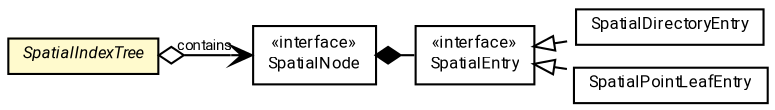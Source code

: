 #!/usr/local/bin/dot
#
# Class diagram 
# Generated by UMLGraph version R5_7_2-60-g0e99a6 (http://www.spinellis.gr/umlgraph/)
#

digraph G {
	graph [fontnames="svg"]
	edge [fontname="Roboto",fontsize=7,labelfontname="Roboto",labelfontsize=7,color="black"];
	node [fontname="Roboto",fontcolor="black",fontsize=8,shape=plaintext,margin=0,width=0,height=0];
	nodesep=0.15;
	ranksep=0.25;
	rankdir=LR;
	// de.lmu.ifi.dbs.elki.index.tree.spatial.SpatialDirectoryEntry
	c664278 [label=<<table title="de.lmu.ifi.dbs.elki.index.tree.spatial.SpatialDirectoryEntry" border="0" cellborder="1" cellspacing="0" cellpadding="2" href="SpatialDirectoryEntry.html" target="_parent">
		<tr><td><table border="0" cellspacing="0" cellpadding="1">
		<tr><td align="center" balign="center"> <font face="Roboto">SpatialDirectoryEntry</font> </td></tr>
		</table></td></tr>
		</table>>, URL="SpatialDirectoryEntry.html"];
	// de.lmu.ifi.dbs.elki.index.tree.spatial.SpatialPointLeafEntry
	c664279 [label=<<table title="de.lmu.ifi.dbs.elki.index.tree.spatial.SpatialPointLeafEntry" border="0" cellborder="1" cellspacing="0" cellpadding="2" href="SpatialPointLeafEntry.html" target="_parent">
		<tr><td><table border="0" cellspacing="0" cellpadding="1">
		<tr><td align="center" balign="center"> <font face="Roboto">SpatialPointLeafEntry</font> </td></tr>
		</table></td></tr>
		</table>>, URL="SpatialPointLeafEntry.html"];
	// de.lmu.ifi.dbs.elki.index.tree.spatial.SpatialIndexTree<N extends de.lmu.ifi.dbs.elki.index.tree.spatial.SpatialNode<N, E>, E extends de.lmu.ifi.dbs.elki.index.tree.spatial.SpatialEntry>
	c664372 [label=<<table title="de.lmu.ifi.dbs.elki.index.tree.spatial.SpatialIndexTree" border="0" cellborder="1" cellspacing="0" cellpadding="2" bgcolor="LemonChiffon" href="SpatialIndexTree.html" target="_parent">
		<tr><td><table border="0" cellspacing="0" cellpadding="1">
		<tr><td align="center" balign="center"> <font face="Roboto"><i>SpatialIndexTree</i></font> </td></tr>
		</table></td></tr>
		</table>>, URL="SpatialIndexTree.html"];
	// de.lmu.ifi.dbs.elki.index.tree.spatial.SpatialNode<N extends de.lmu.ifi.dbs.elki.index.tree.spatial.SpatialNode<N, E>, E extends de.lmu.ifi.dbs.elki.index.tree.spatial.SpatialEntry>
	c664373 [label=<<table title="de.lmu.ifi.dbs.elki.index.tree.spatial.SpatialNode" border="0" cellborder="1" cellspacing="0" cellpadding="2" href="SpatialNode.html" target="_parent">
		<tr><td><table border="0" cellspacing="0" cellpadding="1">
		<tr><td align="center" balign="center"> &#171;interface&#187; </td></tr>
		<tr><td align="center" balign="center"> <font face="Roboto">SpatialNode</font> </td></tr>
		</table></td></tr>
		</table>>, URL="SpatialNode.html"];
	// de.lmu.ifi.dbs.elki.index.tree.spatial.SpatialEntry
	c664374 [label=<<table title="de.lmu.ifi.dbs.elki.index.tree.spatial.SpatialEntry" border="0" cellborder="1" cellspacing="0" cellpadding="2" href="SpatialEntry.html" target="_parent">
		<tr><td><table border="0" cellspacing="0" cellpadding="1">
		<tr><td align="center" balign="center"> &#171;interface&#187; </td></tr>
		<tr><td align="center" balign="center"> <font face="Roboto">SpatialEntry</font> </td></tr>
		</table></td></tr>
		</table>>, URL="SpatialEntry.html"];
	// de.lmu.ifi.dbs.elki.index.tree.spatial.SpatialDirectoryEntry implements de.lmu.ifi.dbs.elki.index.tree.spatial.SpatialEntry
	c664374 -> c664278 [arrowtail=empty,style=dashed,dir=back,weight=9];
	// de.lmu.ifi.dbs.elki.index.tree.spatial.SpatialPointLeafEntry implements de.lmu.ifi.dbs.elki.index.tree.spatial.SpatialEntry
	c664374 -> c664279 [arrowtail=empty,style=dashed,dir=back,weight=9];
	// de.lmu.ifi.dbs.elki.index.tree.spatial.SpatialIndexTree<N extends de.lmu.ifi.dbs.elki.index.tree.spatial.SpatialNode<N, E>, E extends de.lmu.ifi.dbs.elki.index.tree.spatial.SpatialEntry> navhas de.lmu.ifi.dbs.elki.index.tree.spatial.SpatialNode<N extends de.lmu.ifi.dbs.elki.index.tree.spatial.SpatialNode<N, E>, E extends de.lmu.ifi.dbs.elki.index.tree.spatial.SpatialEntry>
	c664372 -> c664373 [arrowhead=open,arrowtail=ediamond,dir=both,weight=3,label="contains"];
	// de.lmu.ifi.dbs.elki.index.tree.spatial.SpatialNode<N extends de.lmu.ifi.dbs.elki.index.tree.spatial.SpatialNode<N, E>, E extends de.lmu.ifi.dbs.elki.index.tree.spatial.SpatialEntry> composed de.lmu.ifi.dbs.elki.index.tree.spatial.SpatialEntry
	c664373 -> c664374 [arrowhead=none,arrowtail=diamond,dir=back,weight=6];
}

